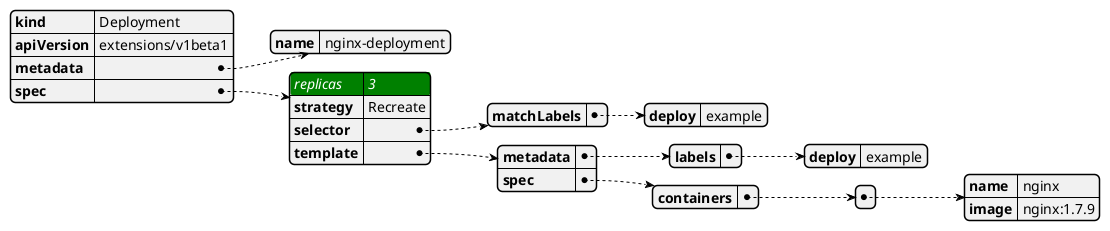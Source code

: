 @startyaml 

<style>
yamlDiagram {
    highlight {
      BackGroundColor green
      FontColor white
      FontStyle italic
    }
}
</style>

#highlight  "spec" / "replicas"
#highlight "containers"


kind: Deployment
apiVersion: extensions/v1beta1
metadata:
  name: nginx-deployment
spec:
  # A deployment's specification really only 
  # has a few useful options
  
  # 1. How many copies of each pod do we want?
  replicas: 3

  # 2. How do want to update the pods?
  strategy: Recreate

  # 3. Which pods are managed by this deployment?
  selector:
    # This must match the labels we set on the pod!
    matchLabels:
      deploy: example
  
  # This template field is a regular pod configuration 
  # nested inside the deployment spec
  template:
    metadata:
      # Set labels on the pod.
      # This is used in the deployment selector.
      labels:
        deploy: example
    spec:
      containers:
        - name: nginx
          image: nginx:1.7.9

@endyaml